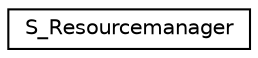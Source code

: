 digraph "Grafische Darstellung der Klassenhierarchie"
{
  edge [fontname="Helvetica",fontsize="10",labelfontname="Helvetica",labelfontsize="10"];
  node [fontname="Helvetica",fontsize="10",shape=record];
  rankdir="LR";
  Node1 [label="S_Resourcemanager",height=0.2,width=0.4,color="black", fillcolor="white", style="filled",URL="$class_s___resourcemanager.html"];
}
